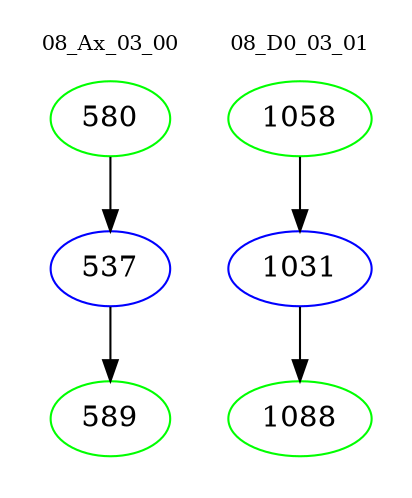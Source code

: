 digraph{
subgraph cluster_0 {
color = white
label = "08_Ax_03_00";
fontsize=10;
T0_580 [label="580", color="green"]
T0_580 -> T0_537 [color="black"]
T0_537 [label="537", color="blue"]
T0_537 -> T0_589 [color="black"]
T0_589 [label="589", color="green"]
}
subgraph cluster_1 {
color = white
label = "08_D0_03_01";
fontsize=10;
T1_1058 [label="1058", color="green"]
T1_1058 -> T1_1031 [color="black"]
T1_1031 [label="1031", color="blue"]
T1_1031 -> T1_1088 [color="black"]
T1_1088 [label="1088", color="green"]
}
}
